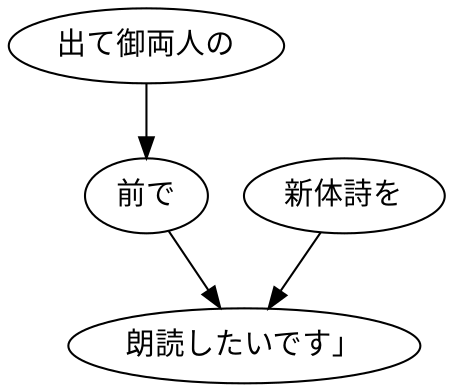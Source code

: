 digraph graph9081 {
	node0 [label="出て御両人の"];
	node1 [label="前で"];
	node2 [label="新体詩を"];
	node3 [label="朗読したいです」"];
	node0 -> node1;
	node1 -> node3;
	node2 -> node3;
}
